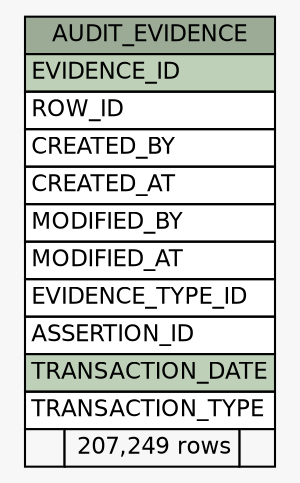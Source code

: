 // dot 2.38.0 on Windows 10 10.0
// SchemaSpy rev Unknown
digraph "AUDIT_EVIDENCE" {
  graph [
    rankdir="RL"
    bgcolor="#f7f7f7"
    nodesep="0.18"
    ranksep="0.46"
    fontname="Helvetica"
    fontsize="11"
  ];
  node [
    fontname="Helvetica"
    fontsize="11"
    shape="plaintext"
  ];
  edge [
    arrowsize="0.8"
  ];
  "AUDIT_EVIDENCE" [
    label=<
    <TABLE BORDER="0" CELLBORDER="1" CELLSPACING="0" BGCOLOR="#ffffff">
      <TR><TD COLSPAN="3" BGCOLOR="#9bab96" ALIGN="CENTER">AUDIT_EVIDENCE</TD></TR>
      <TR><TD PORT="EVIDENCE_ID" COLSPAN="3" BGCOLOR="#bed1b8" ALIGN="LEFT">EVIDENCE_ID</TD></TR>
      <TR><TD PORT="ROW_ID" COLSPAN="3" ALIGN="LEFT">ROW_ID</TD></TR>
      <TR><TD PORT="CREATED_BY" COLSPAN="3" ALIGN="LEFT">CREATED_BY</TD></TR>
      <TR><TD PORT="CREATED_AT" COLSPAN="3" ALIGN="LEFT">CREATED_AT</TD></TR>
      <TR><TD PORT="MODIFIED_BY" COLSPAN="3" ALIGN="LEFT">MODIFIED_BY</TD></TR>
      <TR><TD PORT="MODIFIED_AT" COLSPAN="3" ALIGN="LEFT">MODIFIED_AT</TD></TR>
      <TR><TD PORT="EVIDENCE_TYPE_ID" COLSPAN="3" ALIGN="LEFT">EVIDENCE_TYPE_ID</TD></TR>
      <TR><TD PORT="ASSERTION_ID" COLSPAN="3" ALIGN="LEFT">ASSERTION_ID</TD></TR>
      <TR><TD PORT="TRANSACTION_DATE" COLSPAN="3" BGCOLOR="#bed1b8" ALIGN="LEFT">TRANSACTION_DATE</TD></TR>
      <TR><TD PORT="TRANSACTION_TYPE" COLSPAN="3" ALIGN="LEFT">TRANSACTION_TYPE</TD></TR>
      <TR><TD ALIGN="LEFT" BGCOLOR="#f7f7f7">  </TD><TD ALIGN="RIGHT" BGCOLOR="#f7f7f7">207,249 rows</TD><TD ALIGN="RIGHT" BGCOLOR="#f7f7f7">  </TD></TR>
    </TABLE>>
    URL="tables/AUDIT_EVIDENCE.html"
    tooltip="AUDIT_EVIDENCE"
  ];
}
